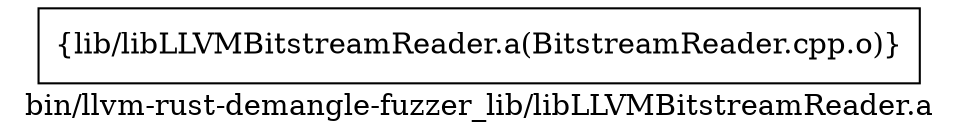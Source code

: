 digraph "bin/llvm-rust-demangle-fuzzer_lib/libLLVMBitstreamReader.a" {
	label="bin/llvm-rust-demangle-fuzzer_lib/libLLVMBitstreamReader.a";
	rankdir=LR;

	Node0x55e5f78b3418 [shape=record,shape=box,group=0,label="{lib/libLLVMBitstreamReader.a(BitstreamReader.cpp.o)}"];
}
